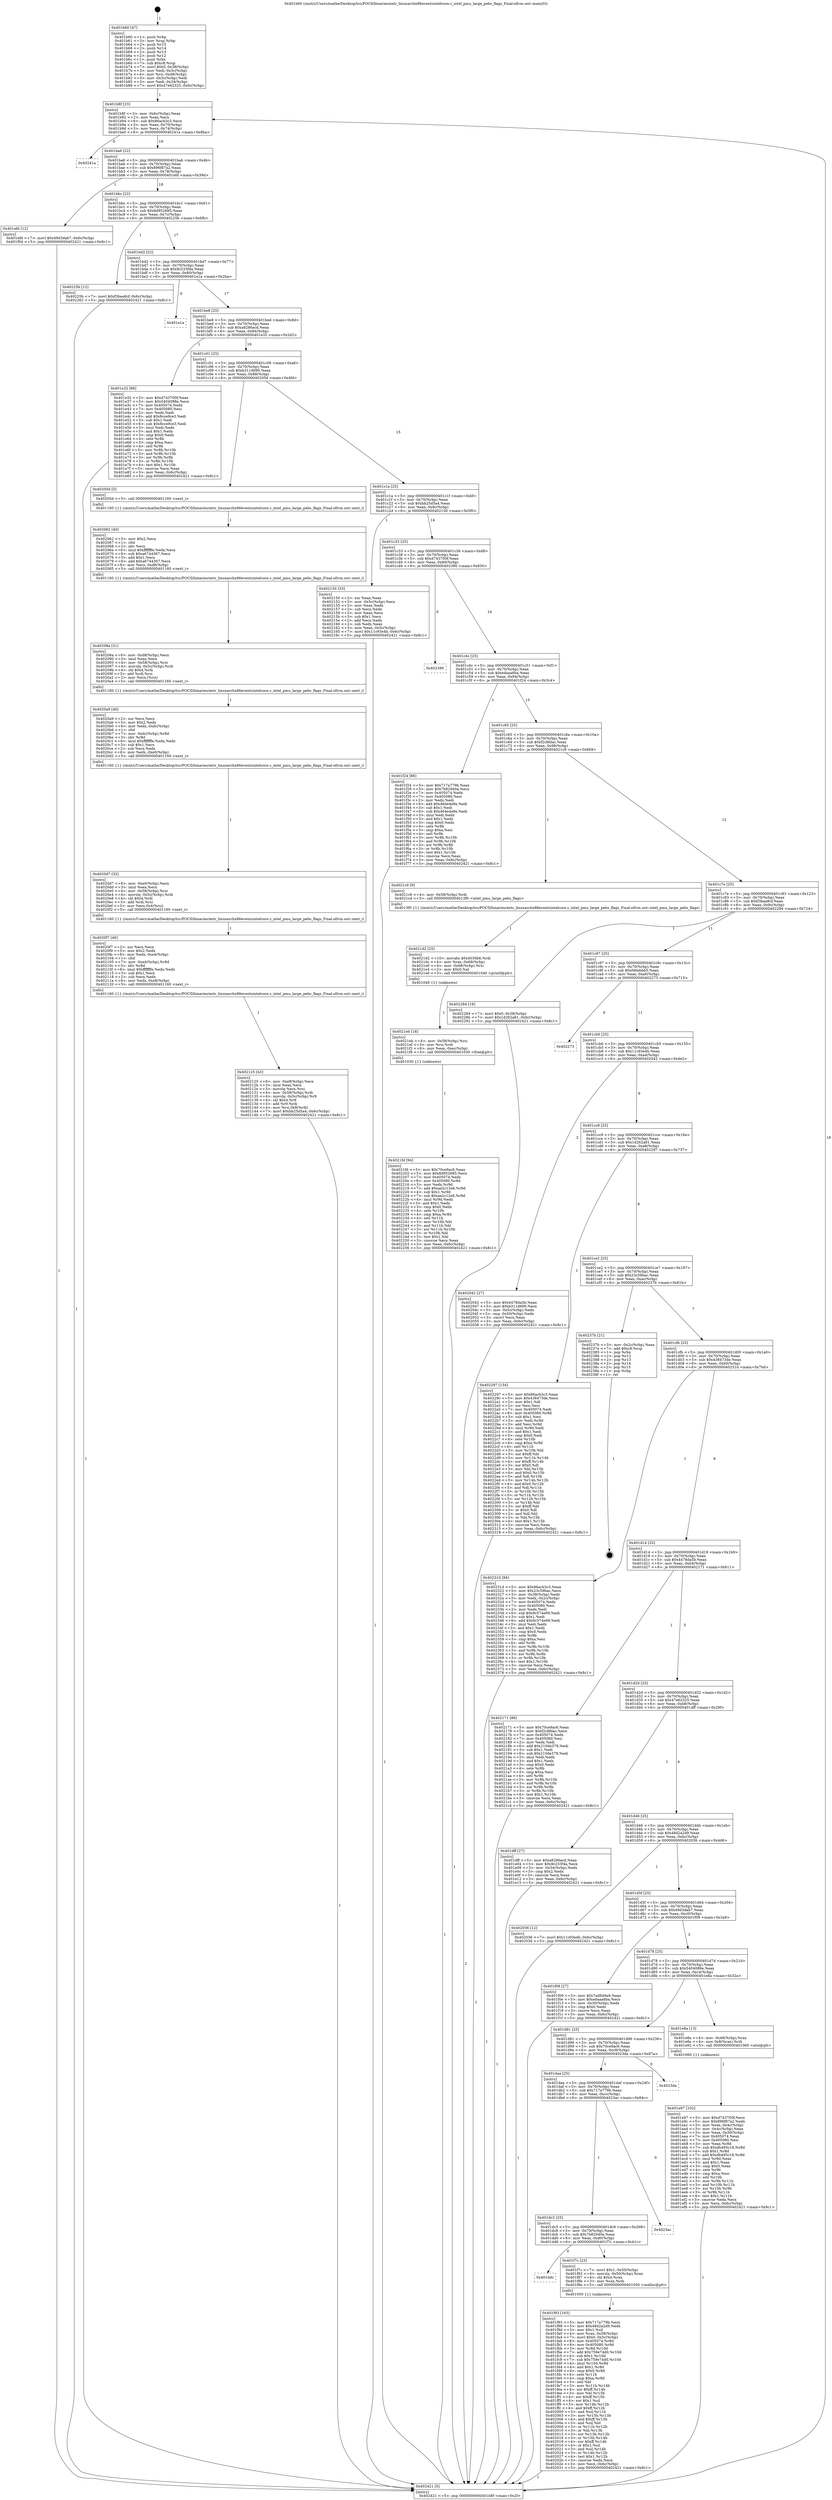 digraph "0x401b60" {
  label = "0x401b60 (/mnt/c/Users/mathe/Desktop/tcc/POCII/binaries/extr_linuxarchx86eventsintelcore.c_intel_pmu_large_pebs_flags_Final-ollvm.out::main(0))"
  labelloc = "t"
  node[shape=record]

  Entry [label="",width=0.3,height=0.3,shape=circle,fillcolor=black,style=filled]
  "0x401b8f" [label="{
     0x401b8f [23]\l
     | [instrs]\l
     &nbsp;&nbsp;0x401b8f \<+3\>: mov -0x6c(%rbp),%eax\l
     &nbsp;&nbsp;0x401b92 \<+2\>: mov %eax,%ecx\l
     &nbsp;&nbsp;0x401b94 \<+6\>: sub $0x86acb3c3,%ecx\l
     &nbsp;&nbsp;0x401b9a \<+3\>: mov %eax,-0x70(%rbp)\l
     &nbsp;&nbsp;0x401b9d \<+3\>: mov %ecx,-0x74(%rbp)\l
     &nbsp;&nbsp;0x401ba0 \<+6\>: je 000000000040241a \<main+0x8ba\>\l
  }"]
  "0x40241a" [label="{
     0x40241a\l
  }", style=dashed]
  "0x401ba6" [label="{
     0x401ba6 [22]\l
     | [instrs]\l
     &nbsp;&nbsp;0x401ba6 \<+5\>: jmp 0000000000401bab \<main+0x4b\>\l
     &nbsp;&nbsp;0x401bab \<+3\>: mov -0x70(%rbp),%eax\l
     &nbsp;&nbsp;0x401bae \<+5\>: sub $0x896f87a2,%eax\l
     &nbsp;&nbsp;0x401bb3 \<+3\>: mov %eax,-0x78(%rbp)\l
     &nbsp;&nbsp;0x401bb6 \<+6\>: je 0000000000401efd \<main+0x39d\>\l
  }"]
  Exit [label="",width=0.3,height=0.3,shape=circle,fillcolor=black,style=filled,peripheries=2]
  "0x401efd" [label="{
     0x401efd [12]\l
     | [instrs]\l
     &nbsp;&nbsp;0x401efd \<+7\>: movl $0x49d3dab7,-0x6c(%rbp)\l
     &nbsp;&nbsp;0x401f04 \<+5\>: jmp 0000000000402421 \<main+0x8c1\>\l
  }"]
  "0x401bbc" [label="{
     0x401bbc [22]\l
     | [instrs]\l
     &nbsp;&nbsp;0x401bbc \<+5\>: jmp 0000000000401bc1 \<main+0x61\>\l
     &nbsp;&nbsp;0x401bc1 \<+3\>: mov -0x70(%rbp),%eax\l
     &nbsp;&nbsp;0x401bc4 \<+5\>: sub $0x8d952685,%eax\l
     &nbsp;&nbsp;0x401bc9 \<+3\>: mov %eax,-0x7c(%rbp)\l
     &nbsp;&nbsp;0x401bcc \<+6\>: je 000000000040225b \<main+0x6fb\>\l
  }"]
  "0x4021fd" [label="{
     0x4021fd [94]\l
     | [instrs]\l
     &nbsp;&nbsp;0x4021fd \<+5\>: mov $0x70ce9ac6,%eax\l
     &nbsp;&nbsp;0x402202 \<+5\>: mov $0x8d952685,%ecx\l
     &nbsp;&nbsp;0x402207 \<+7\>: mov 0x405074,%edx\l
     &nbsp;&nbsp;0x40220e \<+8\>: mov 0x405080,%r8d\l
     &nbsp;&nbsp;0x402216 \<+3\>: mov %edx,%r9d\l
     &nbsp;&nbsp;0x402219 \<+7\>: add $0xae2c12e6,%r9d\l
     &nbsp;&nbsp;0x402220 \<+4\>: sub $0x1,%r9d\l
     &nbsp;&nbsp;0x402224 \<+7\>: sub $0xae2c12e6,%r9d\l
     &nbsp;&nbsp;0x40222b \<+4\>: imul %r9d,%edx\l
     &nbsp;&nbsp;0x40222f \<+3\>: and $0x1,%edx\l
     &nbsp;&nbsp;0x402232 \<+3\>: cmp $0x0,%edx\l
     &nbsp;&nbsp;0x402235 \<+4\>: sete %r10b\l
     &nbsp;&nbsp;0x402239 \<+4\>: cmp $0xa,%r8d\l
     &nbsp;&nbsp;0x40223d \<+4\>: setl %r11b\l
     &nbsp;&nbsp;0x402241 \<+3\>: mov %r10b,%bl\l
     &nbsp;&nbsp;0x402244 \<+3\>: and %r11b,%bl\l
     &nbsp;&nbsp;0x402247 \<+3\>: xor %r11b,%r10b\l
     &nbsp;&nbsp;0x40224a \<+3\>: or %r10b,%bl\l
     &nbsp;&nbsp;0x40224d \<+3\>: test $0x1,%bl\l
     &nbsp;&nbsp;0x402250 \<+3\>: cmovne %ecx,%eax\l
     &nbsp;&nbsp;0x402253 \<+3\>: mov %eax,-0x6c(%rbp)\l
     &nbsp;&nbsp;0x402256 \<+5\>: jmp 0000000000402421 \<main+0x8c1\>\l
  }"]
  "0x40225b" [label="{
     0x40225b [12]\l
     | [instrs]\l
     &nbsp;&nbsp;0x40225b \<+7\>: movl $0xf3bea8cf,-0x6c(%rbp)\l
     &nbsp;&nbsp;0x402262 \<+5\>: jmp 0000000000402421 \<main+0x8c1\>\l
  }"]
  "0x401bd2" [label="{
     0x401bd2 [22]\l
     | [instrs]\l
     &nbsp;&nbsp;0x401bd2 \<+5\>: jmp 0000000000401bd7 \<main+0x77\>\l
     &nbsp;&nbsp;0x401bd7 \<+3\>: mov -0x70(%rbp),%eax\l
     &nbsp;&nbsp;0x401bda \<+5\>: sub $0x9c233f4a,%eax\l
     &nbsp;&nbsp;0x401bdf \<+3\>: mov %eax,-0x80(%rbp)\l
     &nbsp;&nbsp;0x401be2 \<+6\>: je 0000000000401e1a \<main+0x2ba\>\l
  }"]
  "0x4021eb" [label="{
     0x4021eb [18]\l
     | [instrs]\l
     &nbsp;&nbsp;0x4021eb \<+4\>: mov -0x58(%rbp),%rsi\l
     &nbsp;&nbsp;0x4021ef \<+3\>: mov %rsi,%rdi\l
     &nbsp;&nbsp;0x4021f2 \<+6\>: mov %eax,-0xec(%rbp)\l
     &nbsp;&nbsp;0x4021f8 \<+5\>: call 0000000000401030 \<free@plt\>\l
     | [calls]\l
     &nbsp;&nbsp;0x401030 \{1\} (unknown)\l
  }"]
  "0x401e1a" [label="{
     0x401e1a\l
  }", style=dashed]
  "0x401be8" [label="{
     0x401be8 [25]\l
     | [instrs]\l
     &nbsp;&nbsp;0x401be8 \<+5\>: jmp 0000000000401bed \<main+0x8d\>\l
     &nbsp;&nbsp;0x401bed \<+3\>: mov -0x70(%rbp),%eax\l
     &nbsp;&nbsp;0x401bf0 \<+5\>: sub $0xa8286acd,%eax\l
     &nbsp;&nbsp;0x401bf5 \<+6\>: mov %eax,-0x84(%rbp)\l
     &nbsp;&nbsp;0x401bfb \<+6\>: je 0000000000401e32 \<main+0x2d2\>\l
  }"]
  "0x4021d2" [label="{
     0x4021d2 [25]\l
     | [instrs]\l
     &nbsp;&nbsp;0x4021d2 \<+10\>: movabs $0x4030b6,%rdi\l
     &nbsp;&nbsp;0x4021dc \<+4\>: mov %rax,-0x68(%rbp)\l
     &nbsp;&nbsp;0x4021e0 \<+4\>: mov -0x68(%rbp),%rsi\l
     &nbsp;&nbsp;0x4021e4 \<+2\>: mov $0x0,%al\l
     &nbsp;&nbsp;0x4021e6 \<+5\>: call 0000000000401040 \<printf@plt\>\l
     | [calls]\l
     &nbsp;&nbsp;0x401040 \{1\} (unknown)\l
  }"]
  "0x401e32" [label="{
     0x401e32 [88]\l
     | [instrs]\l
     &nbsp;&nbsp;0x401e32 \<+5\>: mov $0xd743700f,%eax\l
     &nbsp;&nbsp;0x401e37 \<+5\>: mov $0x5404088e,%ecx\l
     &nbsp;&nbsp;0x401e3c \<+7\>: mov 0x405074,%edx\l
     &nbsp;&nbsp;0x401e43 \<+7\>: mov 0x405080,%esi\l
     &nbsp;&nbsp;0x401e4a \<+2\>: mov %edx,%edi\l
     &nbsp;&nbsp;0x401e4c \<+6\>: add $0x8cce9ce3,%edi\l
     &nbsp;&nbsp;0x401e52 \<+3\>: sub $0x1,%edi\l
     &nbsp;&nbsp;0x401e55 \<+6\>: sub $0x8cce9ce3,%edi\l
     &nbsp;&nbsp;0x401e5b \<+3\>: imul %edi,%edx\l
     &nbsp;&nbsp;0x401e5e \<+3\>: and $0x1,%edx\l
     &nbsp;&nbsp;0x401e61 \<+3\>: cmp $0x0,%edx\l
     &nbsp;&nbsp;0x401e64 \<+4\>: sete %r8b\l
     &nbsp;&nbsp;0x401e68 \<+3\>: cmp $0xa,%esi\l
     &nbsp;&nbsp;0x401e6b \<+4\>: setl %r9b\l
     &nbsp;&nbsp;0x401e6f \<+3\>: mov %r8b,%r10b\l
     &nbsp;&nbsp;0x401e72 \<+3\>: and %r9b,%r10b\l
     &nbsp;&nbsp;0x401e75 \<+3\>: xor %r9b,%r8b\l
     &nbsp;&nbsp;0x401e78 \<+3\>: or %r8b,%r10b\l
     &nbsp;&nbsp;0x401e7b \<+4\>: test $0x1,%r10b\l
     &nbsp;&nbsp;0x401e7f \<+3\>: cmovne %ecx,%eax\l
     &nbsp;&nbsp;0x401e82 \<+3\>: mov %eax,-0x6c(%rbp)\l
     &nbsp;&nbsp;0x401e85 \<+5\>: jmp 0000000000402421 \<main+0x8c1\>\l
  }"]
  "0x401c01" [label="{
     0x401c01 [25]\l
     | [instrs]\l
     &nbsp;&nbsp;0x401c01 \<+5\>: jmp 0000000000401c06 \<main+0xa6\>\l
     &nbsp;&nbsp;0x401c06 \<+3\>: mov -0x70(%rbp),%eax\l
     &nbsp;&nbsp;0x401c09 \<+5\>: sub $0xb311d690,%eax\l
     &nbsp;&nbsp;0x401c0e \<+6\>: mov %eax,-0x88(%rbp)\l
     &nbsp;&nbsp;0x401c14 \<+6\>: je 000000000040205d \<main+0x4fd\>\l
  }"]
  "0x402125" [label="{
     0x402125 [43]\l
     | [instrs]\l
     &nbsp;&nbsp;0x402125 \<+6\>: mov -0xe8(%rbp),%ecx\l
     &nbsp;&nbsp;0x40212b \<+3\>: imul %eax,%ecx\l
     &nbsp;&nbsp;0x40212e \<+3\>: movslq %ecx,%rsi\l
     &nbsp;&nbsp;0x402131 \<+4\>: mov -0x58(%rbp),%rdi\l
     &nbsp;&nbsp;0x402135 \<+4\>: movslq -0x5c(%rbp),%r9\l
     &nbsp;&nbsp;0x402139 \<+4\>: shl $0x4,%r9\l
     &nbsp;&nbsp;0x40213d \<+3\>: add %r9,%rdi\l
     &nbsp;&nbsp;0x402140 \<+4\>: mov %rsi,0x8(%rdi)\l
     &nbsp;&nbsp;0x402144 \<+7\>: movl $0xbb25d5a4,-0x6c(%rbp)\l
     &nbsp;&nbsp;0x40214b \<+5\>: jmp 0000000000402421 \<main+0x8c1\>\l
  }"]
  "0x40205d" [label="{
     0x40205d [5]\l
     | [instrs]\l
     &nbsp;&nbsp;0x40205d \<+5\>: call 0000000000401160 \<next_i\>\l
     | [calls]\l
     &nbsp;&nbsp;0x401160 \{1\} (/mnt/c/Users/mathe/Desktop/tcc/POCII/binaries/extr_linuxarchx86eventsintelcore.c_intel_pmu_large_pebs_flags_Final-ollvm.out::next_i)\l
  }"]
  "0x401c1a" [label="{
     0x401c1a [25]\l
     | [instrs]\l
     &nbsp;&nbsp;0x401c1a \<+5\>: jmp 0000000000401c1f \<main+0xbf\>\l
     &nbsp;&nbsp;0x401c1f \<+3\>: mov -0x70(%rbp),%eax\l
     &nbsp;&nbsp;0x401c22 \<+5\>: sub $0xbb25d5a4,%eax\l
     &nbsp;&nbsp;0x401c27 \<+6\>: mov %eax,-0x8c(%rbp)\l
     &nbsp;&nbsp;0x401c2d \<+6\>: je 0000000000402150 \<main+0x5f0\>\l
  }"]
  "0x4020f7" [label="{
     0x4020f7 [46]\l
     | [instrs]\l
     &nbsp;&nbsp;0x4020f7 \<+2\>: xor %ecx,%ecx\l
     &nbsp;&nbsp;0x4020f9 \<+5\>: mov $0x2,%edx\l
     &nbsp;&nbsp;0x4020fe \<+6\>: mov %edx,-0xe4(%rbp)\l
     &nbsp;&nbsp;0x402104 \<+1\>: cltd\l
     &nbsp;&nbsp;0x402105 \<+7\>: mov -0xe4(%rbp),%r8d\l
     &nbsp;&nbsp;0x40210c \<+3\>: idiv %r8d\l
     &nbsp;&nbsp;0x40210f \<+6\>: imul $0xfffffffe,%edx,%edx\l
     &nbsp;&nbsp;0x402115 \<+3\>: sub $0x1,%ecx\l
     &nbsp;&nbsp;0x402118 \<+2\>: sub %ecx,%edx\l
     &nbsp;&nbsp;0x40211a \<+6\>: mov %edx,-0xe8(%rbp)\l
     &nbsp;&nbsp;0x402120 \<+5\>: call 0000000000401160 \<next_i\>\l
     | [calls]\l
     &nbsp;&nbsp;0x401160 \{1\} (/mnt/c/Users/mathe/Desktop/tcc/POCII/binaries/extr_linuxarchx86eventsintelcore.c_intel_pmu_large_pebs_flags_Final-ollvm.out::next_i)\l
  }"]
  "0x402150" [label="{
     0x402150 [33]\l
     | [instrs]\l
     &nbsp;&nbsp;0x402150 \<+2\>: xor %eax,%eax\l
     &nbsp;&nbsp;0x402152 \<+3\>: mov -0x5c(%rbp),%ecx\l
     &nbsp;&nbsp;0x402155 \<+2\>: mov %eax,%edx\l
     &nbsp;&nbsp;0x402157 \<+2\>: sub %ecx,%edx\l
     &nbsp;&nbsp;0x402159 \<+2\>: mov %eax,%ecx\l
     &nbsp;&nbsp;0x40215b \<+3\>: sub $0x1,%ecx\l
     &nbsp;&nbsp;0x40215e \<+2\>: add %ecx,%edx\l
     &nbsp;&nbsp;0x402160 \<+2\>: sub %edx,%eax\l
     &nbsp;&nbsp;0x402162 \<+3\>: mov %eax,-0x5c(%rbp)\l
     &nbsp;&nbsp;0x402165 \<+7\>: movl $0x11c93e4b,-0x6c(%rbp)\l
     &nbsp;&nbsp;0x40216c \<+5\>: jmp 0000000000402421 \<main+0x8c1\>\l
  }"]
  "0x401c33" [label="{
     0x401c33 [25]\l
     | [instrs]\l
     &nbsp;&nbsp;0x401c33 \<+5\>: jmp 0000000000401c38 \<main+0xd8\>\l
     &nbsp;&nbsp;0x401c38 \<+3\>: mov -0x70(%rbp),%eax\l
     &nbsp;&nbsp;0x401c3b \<+5\>: sub $0xd743700f,%eax\l
     &nbsp;&nbsp;0x401c40 \<+6\>: mov %eax,-0x90(%rbp)\l
     &nbsp;&nbsp;0x401c46 \<+6\>: je 0000000000402390 \<main+0x830\>\l
  }"]
  "0x4020d7" [label="{
     0x4020d7 [32]\l
     | [instrs]\l
     &nbsp;&nbsp;0x4020d7 \<+6\>: mov -0xe0(%rbp),%ecx\l
     &nbsp;&nbsp;0x4020dd \<+3\>: imul %eax,%ecx\l
     &nbsp;&nbsp;0x4020e0 \<+4\>: mov -0x58(%rbp),%rsi\l
     &nbsp;&nbsp;0x4020e4 \<+4\>: movslq -0x5c(%rbp),%rdi\l
     &nbsp;&nbsp;0x4020e8 \<+4\>: shl $0x4,%rdi\l
     &nbsp;&nbsp;0x4020ec \<+3\>: add %rdi,%rsi\l
     &nbsp;&nbsp;0x4020ef \<+3\>: mov %ecx,0x4(%rsi)\l
     &nbsp;&nbsp;0x4020f2 \<+5\>: call 0000000000401160 \<next_i\>\l
     | [calls]\l
     &nbsp;&nbsp;0x401160 \{1\} (/mnt/c/Users/mathe/Desktop/tcc/POCII/binaries/extr_linuxarchx86eventsintelcore.c_intel_pmu_large_pebs_flags_Final-ollvm.out::next_i)\l
  }"]
  "0x402390" [label="{
     0x402390\l
  }", style=dashed]
  "0x401c4c" [label="{
     0x401c4c [25]\l
     | [instrs]\l
     &nbsp;&nbsp;0x401c4c \<+5\>: jmp 0000000000401c51 \<main+0xf1\>\l
     &nbsp;&nbsp;0x401c51 \<+3\>: mov -0x70(%rbp),%eax\l
     &nbsp;&nbsp;0x401c54 \<+5\>: sub $0xedaaa6ba,%eax\l
     &nbsp;&nbsp;0x401c59 \<+6\>: mov %eax,-0x94(%rbp)\l
     &nbsp;&nbsp;0x401c5f \<+6\>: je 0000000000401f24 \<main+0x3c4\>\l
  }"]
  "0x4020a9" [label="{
     0x4020a9 [46]\l
     | [instrs]\l
     &nbsp;&nbsp;0x4020a9 \<+2\>: xor %ecx,%ecx\l
     &nbsp;&nbsp;0x4020ab \<+5\>: mov $0x2,%edx\l
     &nbsp;&nbsp;0x4020b0 \<+6\>: mov %edx,-0xdc(%rbp)\l
     &nbsp;&nbsp;0x4020b6 \<+1\>: cltd\l
     &nbsp;&nbsp;0x4020b7 \<+7\>: mov -0xdc(%rbp),%r8d\l
     &nbsp;&nbsp;0x4020be \<+3\>: idiv %r8d\l
     &nbsp;&nbsp;0x4020c1 \<+6\>: imul $0xfffffffe,%edx,%edx\l
     &nbsp;&nbsp;0x4020c7 \<+3\>: sub $0x1,%ecx\l
     &nbsp;&nbsp;0x4020ca \<+2\>: sub %ecx,%edx\l
     &nbsp;&nbsp;0x4020cc \<+6\>: mov %edx,-0xe0(%rbp)\l
     &nbsp;&nbsp;0x4020d2 \<+5\>: call 0000000000401160 \<next_i\>\l
     | [calls]\l
     &nbsp;&nbsp;0x401160 \{1\} (/mnt/c/Users/mathe/Desktop/tcc/POCII/binaries/extr_linuxarchx86eventsintelcore.c_intel_pmu_large_pebs_flags_Final-ollvm.out::next_i)\l
  }"]
  "0x401f24" [label="{
     0x401f24 [88]\l
     | [instrs]\l
     &nbsp;&nbsp;0x401f24 \<+5\>: mov $0x717a779b,%eax\l
     &nbsp;&nbsp;0x401f29 \<+5\>: mov $0x7b82940a,%ecx\l
     &nbsp;&nbsp;0x401f2e \<+7\>: mov 0x405074,%edx\l
     &nbsp;&nbsp;0x401f35 \<+7\>: mov 0x405080,%esi\l
     &nbsp;&nbsp;0x401f3c \<+2\>: mov %edx,%edi\l
     &nbsp;&nbsp;0x401f3e \<+6\>: add $0x464e4e9e,%edi\l
     &nbsp;&nbsp;0x401f44 \<+3\>: sub $0x1,%edi\l
     &nbsp;&nbsp;0x401f47 \<+6\>: sub $0x464e4e9e,%edi\l
     &nbsp;&nbsp;0x401f4d \<+3\>: imul %edi,%edx\l
     &nbsp;&nbsp;0x401f50 \<+3\>: and $0x1,%edx\l
     &nbsp;&nbsp;0x401f53 \<+3\>: cmp $0x0,%edx\l
     &nbsp;&nbsp;0x401f56 \<+4\>: sete %r8b\l
     &nbsp;&nbsp;0x401f5a \<+3\>: cmp $0xa,%esi\l
     &nbsp;&nbsp;0x401f5d \<+4\>: setl %r9b\l
     &nbsp;&nbsp;0x401f61 \<+3\>: mov %r8b,%r10b\l
     &nbsp;&nbsp;0x401f64 \<+3\>: and %r9b,%r10b\l
     &nbsp;&nbsp;0x401f67 \<+3\>: xor %r9b,%r8b\l
     &nbsp;&nbsp;0x401f6a \<+3\>: or %r8b,%r10b\l
     &nbsp;&nbsp;0x401f6d \<+4\>: test $0x1,%r10b\l
     &nbsp;&nbsp;0x401f71 \<+3\>: cmovne %ecx,%eax\l
     &nbsp;&nbsp;0x401f74 \<+3\>: mov %eax,-0x6c(%rbp)\l
     &nbsp;&nbsp;0x401f77 \<+5\>: jmp 0000000000402421 \<main+0x8c1\>\l
  }"]
  "0x401c65" [label="{
     0x401c65 [25]\l
     | [instrs]\l
     &nbsp;&nbsp;0x401c65 \<+5\>: jmp 0000000000401c6a \<main+0x10a\>\l
     &nbsp;&nbsp;0x401c6a \<+3\>: mov -0x70(%rbp),%eax\l
     &nbsp;&nbsp;0x401c6d \<+5\>: sub $0xf2c8fdac,%eax\l
     &nbsp;&nbsp;0x401c72 \<+6\>: mov %eax,-0x98(%rbp)\l
     &nbsp;&nbsp;0x401c78 \<+6\>: je 00000000004021c9 \<main+0x669\>\l
  }"]
  "0x40208a" [label="{
     0x40208a [31]\l
     | [instrs]\l
     &nbsp;&nbsp;0x40208a \<+6\>: mov -0xd8(%rbp),%ecx\l
     &nbsp;&nbsp;0x402090 \<+3\>: imul %eax,%ecx\l
     &nbsp;&nbsp;0x402093 \<+4\>: mov -0x58(%rbp),%rsi\l
     &nbsp;&nbsp;0x402097 \<+4\>: movslq -0x5c(%rbp),%rdi\l
     &nbsp;&nbsp;0x40209b \<+4\>: shl $0x4,%rdi\l
     &nbsp;&nbsp;0x40209f \<+3\>: add %rdi,%rsi\l
     &nbsp;&nbsp;0x4020a2 \<+2\>: mov %ecx,(%rsi)\l
     &nbsp;&nbsp;0x4020a4 \<+5\>: call 0000000000401160 \<next_i\>\l
     | [calls]\l
     &nbsp;&nbsp;0x401160 \{1\} (/mnt/c/Users/mathe/Desktop/tcc/POCII/binaries/extr_linuxarchx86eventsintelcore.c_intel_pmu_large_pebs_flags_Final-ollvm.out::next_i)\l
  }"]
  "0x4021c9" [label="{
     0x4021c9 [9]\l
     | [instrs]\l
     &nbsp;&nbsp;0x4021c9 \<+4\>: mov -0x58(%rbp),%rdi\l
     &nbsp;&nbsp;0x4021cd \<+5\>: call 00000000004013f0 \<intel_pmu_large_pebs_flags\>\l
     | [calls]\l
     &nbsp;&nbsp;0x4013f0 \{1\} (/mnt/c/Users/mathe/Desktop/tcc/POCII/binaries/extr_linuxarchx86eventsintelcore.c_intel_pmu_large_pebs_flags_Final-ollvm.out::intel_pmu_large_pebs_flags)\l
  }"]
  "0x401c7e" [label="{
     0x401c7e [25]\l
     | [instrs]\l
     &nbsp;&nbsp;0x401c7e \<+5\>: jmp 0000000000401c83 \<main+0x123\>\l
     &nbsp;&nbsp;0x401c83 \<+3\>: mov -0x70(%rbp),%eax\l
     &nbsp;&nbsp;0x401c86 \<+5\>: sub $0xf3bea8cf,%eax\l
     &nbsp;&nbsp;0x401c8b \<+6\>: mov %eax,-0x9c(%rbp)\l
     &nbsp;&nbsp;0x401c91 \<+6\>: je 0000000000402284 \<main+0x724\>\l
  }"]
  "0x402062" [label="{
     0x402062 [40]\l
     | [instrs]\l
     &nbsp;&nbsp;0x402062 \<+5\>: mov $0x2,%ecx\l
     &nbsp;&nbsp;0x402067 \<+1\>: cltd\l
     &nbsp;&nbsp;0x402068 \<+2\>: idiv %ecx\l
     &nbsp;&nbsp;0x40206a \<+6\>: imul $0xfffffffe,%edx,%ecx\l
     &nbsp;&nbsp;0x402070 \<+6\>: sub $0xa6744367,%ecx\l
     &nbsp;&nbsp;0x402076 \<+3\>: add $0x1,%ecx\l
     &nbsp;&nbsp;0x402079 \<+6\>: add $0xa6744367,%ecx\l
     &nbsp;&nbsp;0x40207f \<+6\>: mov %ecx,-0xd8(%rbp)\l
     &nbsp;&nbsp;0x402085 \<+5\>: call 0000000000401160 \<next_i\>\l
     | [calls]\l
     &nbsp;&nbsp;0x401160 \{1\} (/mnt/c/Users/mathe/Desktop/tcc/POCII/binaries/extr_linuxarchx86eventsintelcore.c_intel_pmu_large_pebs_flags_Final-ollvm.out::next_i)\l
  }"]
  "0x402284" [label="{
     0x402284 [19]\l
     | [instrs]\l
     &nbsp;&nbsp;0x402284 \<+7\>: movl $0x0,-0x38(%rbp)\l
     &nbsp;&nbsp;0x40228b \<+7\>: movl $0x1d262a81,-0x6c(%rbp)\l
     &nbsp;&nbsp;0x402292 \<+5\>: jmp 0000000000402421 \<main+0x8c1\>\l
  }"]
  "0x401c97" [label="{
     0x401c97 [25]\l
     | [instrs]\l
     &nbsp;&nbsp;0x401c97 \<+5\>: jmp 0000000000401c9c \<main+0x13c\>\l
     &nbsp;&nbsp;0x401c9c \<+3\>: mov -0x70(%rbp),%eax\l
     &nbsp;&nbsp;0x401c9f \<+5\>: sub $0xf46ebbb5,%eax\l
     &nbsp;&nbsp;0x401ca4 \<+6\>: mov %eax,-0xa0(%rbp)\l
     &nbsp;&nbsp;0x401caa \<+6\>: je 0000000000402273 \<main+0x713\>\l
  }"]
  "0x401f93" [label="{
     0x401f93 [163]\l
     | [instrs]\l
     &nbsp;&nbsp;0x401f93 \<+5\>: mov $0x717a779b,%ecx\l
     &nbsp;&nbsp;0x401f98 \<+5\>: mov $0x48d2a2d9,%edx\l
     &nbsp;&nbsp;0x401f9d \<+3\>: mov $0x1,%sil\l
     &nbsp;&nbsp;0x401fa0 \<+4\>: mov %rax,-0x58(%rbp)\l
     &nbsp;&nbsp;0x401fa4 \<+7\>: movl $0x0,-0x5c(%rbp)\l
     &nbsp;&nbsp;0x401fab \<+8\>: mov 0x405074,%r8d\l
     &nbsp;&nbsp;0x401fb3 \<+8\>: mov 0x405080,%r9d\l
     &nbsp;&nbsp;0x401fbb \<+3\>: mov %r8d,%r10d\l
     &nbsp;&nbsp;0x401fbe \<+7\>: add $0x759e74d0,%r10d\l
     &nbsp;&nbsp;0x401fc5 \<+4\>: sub $0x1,%r10d\l
     &nbsp;&nbsp;0x401fc9 \<+7\>: sub $0x759e74d0,%r10d\l
     &nbsp;&nbsp;0x401fd0 \<+4\>: imul %r10d,%r8d\l
     &nbsp;&nbsp;0x401fd4 \<+4\>: and $0x1,%r8d\l
     &nbsp;&nbsp;0x401fd8 \<+4\>: cmp $0x0,%r8d\l
     &nbsp;&nbsp;0x401fdc \<+4\>: sete %r11b\l
     &nbsp;&nbsp;0x401fe0 \<+4\>: cmp $0xa,%r9d\l
     &nbsp;&nbsp;0x401fe4 \<+3\>: setl %bl\l
     &nbsp;&nbsp;0x401fe7 \<+3\>: mov %r11b,%r14b\l
     &nbsp;&nbsp;0x401fea \<+4\>: xor $0xff,%r14b\l
     &nbsp;&nbsp;0x401fee \<+3\>: mov %bl,%r15b\l
     &nbsp;&nbsp;0x401ff1 \<+4\>: xor $0xff,%r15b\l
     &nbsp;&nbsp;0x401ff5 \<+4\>: xor $0x1,%sil\l
     &nbsp;&nbsp;0x401ff9 \<+3\>: mov %r14b,%r12b\l
     &nbsp;&nbsp;0x401ffc \<+4\>: and $0xff,%r12b\l
     &nbsp;&nbsp;0x402000 \<+3\>: and %sil,%r11b\l
     &nbsp;&nbsp;0x402003 \<+3\>: mov %r15b,%r13b\l
     &nbsp;&nbsp;0x402006 \<+4\>: and $0xff,%r13b\l
     &nbsp;&nbsp;0x40200a \<+3\>: and %sil,%bl\l
     &nbsp;&nbsp;0x40200d \<+3\>: or %r11b,%r12b\l
     &nbsp;&nbsp;0x402010 \<+3\>: or %bl,%r13b\l
     &nbsp;&nbsp;0x402013 \<+3\>: xor %r13b,%r12b\l
     &nbsp;&nbsp;0x402016 \<+3\>: or %r15b,%r14b\l
     &nbsp;&nbsp;0x402019 \<+4\>: xor $0xff,%r14b\l
     &nbsp;&nbsp;0x40201d \<+4\>: or $0x1,%sil\l
     &nbsp;&nbsp;0x402021 \<+3\>: and %sil,%r14b\l
     &nbsp;&nbsp;0x402024 \<+3\>: or %r14b,%r12b\l
     &nbsp;&nbsp;0x402027 \<+4\>: test $0x1,%r12b\l
     &nbsp;&nbsp;0x40202b \<+3\>: cmovne %edx,%ecx\l
     &nbsp;&nbsp;0x40202e \<+3\>: mov %ecx,-0x6c(%rbp)\l
     &nbsp;&nbsp;0x402031 \<+5\>: jmp 0000000000402421 \<main+0x8c1\>\l
  }"]
  "0x402273" [label="{
     0x402273\l
  }", style=dashed]
  "0x401cb0" [label="{
     0x401cb0 [25]\l
     | [instrs]\l
     &nbsp;&nbsp;0x401cb0 \<+5\>: jmp 0000000000401cb5 \<main+0x155\>\l
     &nbsp;&nbsp;0x401cb5 \<+3\>: mov -0x70(%rbp),%eax\l
     &nbsp;&nbsp;0x401cb8 \<+5\>: sub $0x11c93e4b,%eax\l
     &nbsp;&nbsp;0x401cbd \<+6\>: mov %eax,-0xa4(%rbp)\l
     &nbsp;&nbsp;0x401cc3 \<+6\>: je 0000000000402042 \<main+0x4e2\>\l
  }"]
  "0x401ddc" [label="{
     0x401ddc\l
  }", style=dashed]
  "0x402042" [label="{
     0x402042 [27]\l
     | [instrs]\l
     &nbsp;&nbsp;0x402042 \<+5\>: mov $0x4478da5b,%eax\l
     &nbsp;&nbsp;0x402047 \<+5\>: mov $0xb311d690,%ecx\l
     &nbsp;&nbsp;0x40204c \<+3\>: mov -0x5c(%rbp),%edx\l
     &nbsp;&nbsp;0x40204f \<+3\>: cmp -0x50(%rbp),%edx\l
     &nbsp;&nbsp;0x402052 \<+3\>: cmovl %ecx,%eax\l
     &nbsp;&nbsp;0x402055 \<+3\>: mov %eax,-0x6c(%rbp)\l
     &nbsp;&nbsp;0x402058 \<+5\>: jmp 0000000000402421 \<main+0x8c1\>\l
  }"]
  "0x401cc9" [label="{
     0x401cc9 [25]\l
     | [instrs]\l
     &nbsp;&nbsp;0x401cc9 \<+5\>: jmp 0000000000401cce \<main+0x16e\>\l
     &nbsp;&nbsp;0x401cce \<+3\>: mov -0x70(%rbp),%eax\l
     &nbsp;&nbsp;0x401cd1 \<+5\>: sub $0x1d262a81,%eax\l
     &nbsp;&nbsp;0x401cd6 \<+6\>: mov %eax,-0xa8(%rbp)\l
     &nbsp;&nbsp;0x401cdc \<+6\>: je 0000000000402297 \<main+0x737\>\l
  }"]
  "0x401f7c" [label="{
     0x401f7c [23]\l
     | [instrs]\l
     &nbsp;&nbsp;0x401f7c \<+7\>: movl $0x1,-0x50(%rbp)\l
     &nbsp;&nbsp;0x401f83 \<+4\>: movslq -0x50(%rbp),%rax\l
     &nbsp;&nbsp;0x401f87 \<+4\>: shl $0x4,%rax\l
     &nbsp;&nbsp;0x401f8b \<+3\>: mov %rax,%rdi\l
     &nbsp;&nbsp;0x401f8e \<+5\>: call 0000000000401050 \<malloc@plt\>\l
     | [calls]\l
     &nbsp;&nbsp;0x401050 \{1\} (unknown)\l
  }"]
  "0x402297" [label="{
     0x402297 [134]\l
     | [instrs]\l
     &nbsp;&nbsp;0x402297 \<+5\>: mov $0x86acb3c3,%eax\l
     &nbsp;&nbsp;0x40229c \<+5\>: mov $0x438473de,%ecx\l
     &nbsp;&nbsp;0x4022a1 \<+2\>: mov $0x1,%dl\l
     &nbsp;&nbsp;0x4022a3 \<+2\>: xor %esi,%esi\l
     &nbsp;&nbsp;0x4022a5 \<+7\>: mov 0x405074,%edi\l
     &nbsp;&nbsp;0x4022ac \<+8\>: mov 0x405080,%r8d\l
     &nbsp;&nbsp;0x4022b4 \<+3\>: sub $0x1,%esi\l
     &nbsp;&nbsp;0x4022b7 \<+3\>: mov %edi,%r9d\l
     &nbsp;&nbsp;0x4022ba \<+3\>: add %esi,%r9d\l
     &nbsp;&nbsp;0x4022bd \<+4\>: imul %r9d,%edi\l
     &nbsp;&nbsp;0x4022c1 \<+3\>: and $0x1,%edi\l
     &nbsp;&nbsp;0x4022c4 \<+3\>: cmp $0x0,%edi\l
     &nbsp;&nbsp;0x4022c7 \<+4\>: sete %r10b\l
     &nbsp;&nbsp;0x4022cb \<+4\>: cmp $0xa,%r8d\l
     &nbsp;&nbsp;0x4022cf \<+4\>: setl %r11b\l
     &nbsp;&nbsp;0x4022d3 \<+3\>: mov %r10b,%bl\l
     &nbsp;&nbsp;0x4022d6 \<+3\>: xor $0xff,%bl\l
     &nbsp;&nbsp;0x4022d9 \<+3\>: mov %r11b,%r14b\l
     &nbsp;&nbsp;0x4022dc \<+4\>: xor $0xff,%r14b\l
     &nbsp;&nbsp;0x4022e0 \<+3\>: xor $0x0,%dl\l
     &nbsp;&nbsp;0x4022e3 \<+3\>: mov %bl,%r15b\l
     &nbsp;&nbsp;0x4022e6 \<+4\>: and $0x0,%r15b\l
     &nbsp;&nbsp;0x4022ea \<+3\>: and %dl,%r10b\l
     &nbsp;&nbsp;0x4022ed \<+3\>: mov %r14b,%r12b\l
     &nbsp;&nbsp;0x4022f0 \<+4\>: and $0x0,%r12b\l
     &nbsp;&nbsp;0x4022f4 \<+3\>: and %dl,%r11b\l
     &nbsp;&nbsp;0x4022f7 \<+3\>: or %r10b,%r15b\l
     &nbsp;&nbsp;0x4022fa \<+3\>: or %r11b,%r12b\l
     &nbsp;&nbsp;0x4022fd \<+3\>: xor %r12b,%r15b\l
     &nbsp;&nbsp;0x402300 \<+3\>: or %r14b,%bl\l
     &nbsp;&nbsp;0x402303 \<+3\>: xor $0xff,%bl\l
     &nbsp;&nbsp;0x402306 \<+3\>: or $0x0,%dl\l
     &nbsp;&nbsp;0x402309 \<+2\>: and %dl,%bl\l
     &nbsp;&nbsp;0x40230b \<+3\>: or %bl,%r15b\l
     &nbsp;&nbsp;0x40230e \<+4\>: test $0x1,%r15b\l
     &nbsp;&nbsp;0x402312 \<+3\>: cmovne %ecx,%eax\l
     &nbsp;&nbsp;0x402315 \<+3\>: mov %eax,-0x6c(%rbp)\l
     &nbsp;&nbsp;0x402318 \<+5\>: jmp 0000000000402421 \<main+0x8c1\>\l
  }"]
  "0x401ce2" [label="{
     0x401ce2 [25]\l
     | [instrs]\l
     &nbsp;&nbsp;0x401ce2 \<+5\>: jmp 0000000000401ce7 \<main+0x187\>\l
     &nbsp;&nbsp;0x401ce7 \<+3\>: mov -0x70(%rbp),%eax\l
     &nbsp;&nbsp;0x401cea \<+5\>: sub $0x23c59bac,%eax\l
     &nbsp;&nbsp;0x401cef \<+6\>: mov %eax,-0xac(%rbp)\l
     &nbsp;&nbsp;0x401cf5 \<+6\>: je 000000000040237b \<main+0x81b\>\l
  }"]
  "0x401dc3" [label="{
     0x401dc3 [25]\l
     | [instrs]\l
     &nbsp;&nbsp;0x401dc3 \<+5\>: jmp 0000000000401dc8 \<main+0x268\>\l
     &nbsp;&nbsp;0x401dc8 \<+3\>: mov -0x70(%rbp),%eax\l
     &nbsp;&nbsp;0x401dcb \<+5\>: sub $0x7b82940a,%eax\l
     &nbsp;&nbsp;0x401dd0 \<+6\>: mov %eax,-0xd0(%rbp)\l
     &nbsp;&nbsp;0x401dd6 \<+6\>: je 0000000000401f7c \<main+0x41c\>\l
  }"]
  "0x40237b" [label="{
     0x40237b [21]\l
     | [instrs]\l
     &nbsp;&nbsp;0x40237b \<+3\>: mov -0x2c(%rbp),%eax\l
     &nbsp;&nbsp;0x40237e \<+7\>: add $0xc8,%rsp\l
     &nbsp;&nbsp;0x402385 \<+1\>: pop %rbx\l
     &nbsp;&nbsp;0x402386 \<+2\>: pop %r12\l
     &nbsp;&nbsp;0x402388 \<+2\>: pop %r13\l
     &nbsp;&nbsp;0x40238a \<+2\>: pop %r14\l
     &nbsp;&nbsp;0x40238c \<+2\>: pop %r15\l
     &nbsp;&nbsp;0x40238e \<+1\>: pop %rbp\l
     &nbsp;&nbsp;0x40238f \<+1\>: ret\l
  }"]
  "0x401cfb" [label="{
     0x401cfb [25]\l
     | [instrs]\l
     &nbsp;&nbsp;0x401cfb \<+5\>: jmp 0000000000401d00 \<main+0x1a0\>\l
     &nbsp;&nbsp;0x401d00 \<+3\>: mov -0x70(%rbp),%eax\l
     &nbsp;&nbsp;0x401d03 \<+5\>: sub $0x438473de,%eax\l
     &nbsp;&nbsp;0x401d08 \<+6\>: mov %eax,-0xb0(%rbp)\l
     &nbsp;&nbsp;0x401d0e \<+6\>: je 000000000040231d \<main+0x7bd\>\l
  }"]
  "0x4023ac" [label="{
     0x4023ac\l
  }", style=dashed]
  "0x40231d" [label="{
     0x40231d [94]\l
     | [instrs]\l
     &nbsp;&nbsp;0x40231d \<+5\>: mov $0x86acb3c3,%eax\l
     &nbsp;&nbsp;0x402322 \<+5\>: mov $0x23c59bac,%ecx\l
     &nbsp;&nbsp;0x402327 \<+3\>: mov -0x38(%rbp),%edx\l
     &nbsp;&nbsp;0x40232a \<+3\>: mov %edx,-0x2c(%rbp)\l
     &nbsp;&nbsp;0x40232d \<+7\>: mov 0x405074,%edx\l
     &nbsp;&nbsp;0x402334 \<+7\>: mov 0x405080,%esi\l
     &nbsp;&nbsp;0x40233b \<+2\>: mov %edx,%edi\l
     &nbsp;&nbsp;0x40233d \<+6\>: sub $0x9c574e99,%edi\l
     &nbsp;&nbsp;0x402343 \<+3\>: sub $0x1,%edi\l
     &nbsp;&nbsp;0x402346 \<+6\>: add $0x9c574e99,%edi\l
     &nbsp;&nbsp;0x40234c \<+3\>: imul %edi,%edx\l
     &nbsp;&nbsp;0x40234f \<+3\>: and $0x1,%edx\l
     &nbsp;&nbsp;0x402352 \<+3\>: cmp $0x0,%edx\l
     &nbsp;&nbsp;0x402355 \<+4\>: sete %r8b\l
     &nbsp;&nbsp;0x402359 \<+3\>: cmp $0xa,%esi\l
     &nbsp;&nbsp;0x40235c \<+4\>: setl %r9b\l
     &nbsp;&nbsp;0x402360 \<+3\>: mov %r8b,%r10b\l
     &nbsp;&nbsp;0x402363 \<+3\>: and %r9b,%r10b\l
     &nbsp;&nbsp;0x402366 \<+3\>: xor %r9b,%r8b\l
     &nbsp;&nbsp;0x402369 \<+3\>: or %r8b,%r10b\l
     &nbsp;&nbsp;0x40236c \<+4\>: test $0x1,%r10b\l
     &nbsp;&nbsp;0x402370 \<+3\>: cmovne %ecx,%eax\l
     &nbsp;&nbsp;0x402373 \<+3\>: mov %eax,-0x6c(%rbp)\l
     &nbsp;&nbsp;0x402376 \<+5\>: jmp 0000000000402421 \<main+0x8c1\>\l
  }"]
  "0x401d14" [label="{
     0x401d14 [25]\l
     | [instrs]\l
     &nbsp;&nbsp;0x401d14 \<+5\>: jmp 0000000000401d19 \<main+0x1b9\>\l
     &nbsp;&nbsp;0x401d19 \<+3\>: mov -0x70(%rbp),%eax\l
     &nbsp;&nbsp;0x401d1c \<+5\>: sub $0x4478da5b,%eax\l
     &nbsp;&nbsp;0x401d21 \<+6\>: mov %eax,-0xb4(%rbp)\l
     &nbsp;&nbsp;0x401d27 \<+6\>: je 0000000000402171 \<main+0x611\>\l
  }"]
  "0x401daa" [label="{
     0x401daa [25]\l
     | [instrs]\l
     &nbsp;&nbsp;0x401daa \<+5\>: jmp 0000000000401daf \<main+0x24f\>\l
     &nbsp;&nbsp;0x401daf \<+3\>: mov -0x70(%rbp),%eax\l
     &nbsp;&nbsp;0x401db2 \<+5\>: sub $0x717a779b,%eax\l
     &nbsp;&nbsp;0x401db7 \<+6\>: mov %eax,-0xcc(%rbp)\l
     &nbsp;&nbsp;0x401dbd \<+6\>: je 00000000004023ac \<main+0x84c\>\l
  }"]
  "0x402171" [label="{
     0x402171 [88]\l
     | [instrs]\l
     &nbsp;&nbsp;0x402171 \<+5\>: mov $0x70ce9ac6,%eax\l
     &nbsp;&nbsp;0x402176 \<+5\>: mov $0xf2c8fdac,%ecx\l
     &nbsp;&nbsp;0x40217b \<+7\>: mov 0x405074,%edx\l
     &nbsp;&nbsp;0x402182 \<+7\>: mov 0x405080,%esi\l
     &nbsp;&nbsp;0x402189 \<+2\>: mov %edx,%edi\l
     &nbsp;&nbsp;0x40218b \<+6\>: add $0x210de378,%edi\l
     &nbsp;&nbsp;0x402191 \<+3\>: sub $0x1,%edi\l
     &nbsp;&nbsp;0x402194 \<+6\>: sub $0x210de378,%edi\l
     &nbsp;&nbsp;0x40219a \<+3\>: imul %edi,%edx\l
     &nbsp;&nbsp;0x40219d \<+3\>: and $0x1,%edx\l
     &nbsp;&nbsp;0x4021a0 \<+3\>: cmp $0x0,%edx\l
     &nbsp;&nbsp;0x4021a3 \<+4\>: sete %r8b\l
     &nbsp;&nbsp;0x4021a7 \<+3\>: cmp $0xa,%esi\l
     &nbsp;&nbsp;0x4021aa \<+4\>: setl %r9b\l
     &nbsp;&nbsp;0x4021ae \<+3\>: mov %r8b,%r10b\l
     &nbsp;&nbsp;0x4021b1 \<+3\>: and %r9b,%r10b\l
     &nbsp;&nbsp;0x4021b4 \<+3\>: xor %r9b,%r8b\l
     &nbsp;&nbsp;0x4021b7 \<+3\>: or %r8b,%r10b\l
     &nbsp;&nbsp;0x4021ba \<+4\>: test $0x1,%r10b\l
     &nbsp;&nbsp;0x4021be \<+3\>: cmovne %ecx,%eax\l
     &nbsp;&nbsp;0x4021c1 \<+3\>: mov %eax,-0x6c(%rbp)\l
     &nbsp;&nbsp;0x4021c4 \<+5\>: jmp 0000000000402421 \<main+0x8c1\>\l
  }"]
  "0x401d2d" [label="{
     0x401d2d [25]\l
     | [instrs]\l
     &nbsp;&nbsp;0x401d2d \<+5\>: jmp 0000000000401d32 \<main+0x1d2\>\l
     &nbsp;&nbsp;0x401d32 \<+3\>: mov -0x70(%rbp),%eax\l
     &nbsp;&nbsp;0x401d35 \<+5\>: sub $0x47e62325,%eax\l
     &nbsp;&nbsp;0x401d3a \<+6\>: mov %eax,-0xb8(%rbp)\l
     &nbsp;&nbsp;0x401d40 \<+6\>: je 0000000000401dff \<main+0x29f\>\l
  }"]
  "0x4023da" [label="{
     0x4023da\l
  }", style=dashed]
  "0x401dff" [label="{
     0x401dff [27]\l
     | [instrs]\l
     &nbsp;&nbsp;0x401dff \<+5\>: mov $0xa8286acd,%eax\l
     &nbsp;&nbsp;0x401e04 \<+5\>: mov $0x9c233f4a,%ecx\l
     &nbsp;&nbsp;0x401e09 \<+3\>: mov -0x34(%rbp),%edx\l
     &nbsp;&nbsp;0x401e0c \<+3\>: cmp $0x2,%edx\l
     &nbsp;&nbsp;0x401e0f \<+3\>: cmovne %ecx,%eax\l
     &nbsp;&nbsp;0x401e12 \<+3\>: mov %eax,-0x6c(%rbp)\l
     &nbsp;&nbsp;0x401e15 \<+5\>: jmp 0000000000402421 \<main+0x8c1\>\l
  }"]
  "0x401d46" [label="{
     0x401d46 [25]\l
     | [instrs]\l
     &nbsp;&nbsp;0x401d46 \<+5\>: jmp 0000000000401d4b \<main+0x1eb\>\l
     &nbsp;&nbsp;0x401d4b \<+3\>: mov -0x70(%rbp),%eax\l
     &nbsp;&nbsp;0x401d4e \<+5\>: sub $0x48d2a2d9,%eax\l
     &nbsp;&nbsp;0x401d53 \<+6\>: mov %eax,-0xbc(%rbp)\l
     &nbsp;&nbsp;0x401d59 \<+6\>: je 0000000000402036 \<main+0x4d6\>\l
  }"]
  "0x402421" [label="{
     0x402421 [5]\l
     | [instrs]\l
     &nbsp;&nbsp;0x402421 \<+5\>: jmp 0000000000401b8f \<main+0x2f\>\l
  }"]
  "0x401b60" [label="{
     0x401b60 [47]\l
     | [instrs]\l
     &nbsp;&nbsp;0x401b60 \<+1\>: push %rbp\l
     &nbsp;&nbsp;0x401b61 \<+3\>: mov %rsp,%rbp\l
     &nbsp;&nbsp;0x401b64 \<+2\>: push %r15\l
     &nbsp;&nbsp;0x401b66 \<+2\>: push %r14\l
     &nbsp;&nbsp;0x401b68 \<+2\>: push %r13\l
     &nbsp;&nbsp;0x401b6a \<+2\>: push %r12\l
     &nbsp;&nbsp;0x401b6c \<+1\>: push %rbx\l
     &nbsp;&nbsp;0x401b6d \<+7\>: sub $0xc8,%rsp\l
     &nbsp;&nbsp;0x401b74 \<+7\>: movl $0x0,-0x38(%rbp)\l
     &nbsp;&nbsp;0x401b7b \<+3\>: mov %edi,-0x3c(%rbp)\l
     &nbsp;&nbsp;0x401b7e \<+4\>: mov %rsi,-0x48(%rbp)\l
     &nbsp;&nbsp;0x401b82 \<+3\>: mov -0x3c(%rbp),%edi\l
     &nbsp;&nbsp;0x401b85 \<+3\>: mov %edi,-0x34(%rbp)\l
     &nbsp;&nbsp;0x401b88 \<+7\>: movl $0x47e62325,-0x6c(%rbp)\l
  }"]
  "0x401e97" [label="{
     0x401e97 [102]\l
     | [instrs]\l
     &nbsp;&nbsp;0x401e97 \<+5\>: mov $0xd743700f,%ecx\l
     &nbsp;&nbsp;0x401e9c \<+5\>: mov $0x896f87a2,%edx\l
     &nbsp;&nbsp;0x401ea1 \<+3\>: mov %eax,-0x4c(%rbp)\l
     &nbsp;&nbsp;0x401ea4 \<+3\>: mov -0x4c(%rbp),%eax\l
     &nbsp;&nbsp;0x401ea7 \<+3\>: mov %eax,-0x30(%rbp)\l
     &nbsp;&nbsp;0x401eaa \<+7\>: mov 0x405074,%eax\l
     &nbsp;&nbsp;0x401eb1 \<+7\>: mov 0x405080,%esi\l
     &nbsp;&nbsp;0x401eb8 \<+3\>: mov %eax,%r8d\l
     &nbsp;&nbsp;0x401ebb \<+7\>: sub $0xdb495c18,%r8d\l
     &nbsp;&nbsp;0x401ec2 \<+4\>: sub $0x1,%r8d\l
     &nbsp;&nbsp;0x401ec6 \<+7\>: add $0xdb495c18,%r8d\l
     &nbsp;&nbsp;0x401ecd \<+4\>: imul %r8d,%eax\l
     &nbsp;&nbsp;0x401ed1 \<+3\>: and $0x1,%eax\l
     &nbsp;&nbsp;0x401ed4 \<+3\>: cmp $0x0,%eax\l
     &nbsp;&nbsp;0x401ed7 \<+4\>: sete %r9b\l
     &nbsp;&nbsp;0x401edb \<+3\>: cmp $0xa,%esi\l
     &nbsp;&nbsp;0x401ede \<+4\>: setl %r10b\l
     &nbsp;&nbsp;0x401ee2 \<+3\>: mov %r9b,%r11b\l
     &nbsp;&nbsp;0x401ee5 \<+3\>: and %r10b,%r11b\l
     &nbsp;&nbsp;0x401ee8 \<+3\>: xor %r10b,%r9b\l
     &nbsp;&nbsp;0x401eeb \<+3\>: or %r9b,%r11b\l
     &nbsp;&nbsp;0x401eee \<+4\>: test $0x1,%r11b\l
     &nbsp;&nbsp;0x401ef2 \<+3\>: cmovne %edx,%ecx\l
     &nbsp;&nbsp;0x401ef5 \<+3\>: mov %ecx,-0x6c(%rbp)\l
     &nbsp;&nbsp;0x401ef8 \<+5\>: jmp 0000000000402421 \<main+0x8c1\>\l
  }"]
  "0x402036" [label="{
     0x402036 [12]\l
     | [instrs]\l
     &nbsp;&nbsp;0x402036 \<+7\>: movl $0x11c93e4b,-0x6c(%rbp)\l
     &nbsp;&nbsp;0x40203d \<+5\>: jmp 0000000000402421 \<main+0x8c1\>\l
  }"]
  "0x401d5f" [label="{
     0x401d5f [25]\l
     | [instrs]\l
     &nbsp;&nbsp;0x401d5f \<+5\>: jmp 0000000000401d64 \<main+0x204\>\l
     &nbsp;&nbsp;0x401d64 \<+3\>: mov -0x70(%rbp),%eax\l
     &nbsp;&nbsp;0x401d67 \<+5\>: sub $0x49d3dab7,%eax\l
     &nbsp;&nbsp;0x401d6c \<+6\>: mov %eax,-0xc0(%rbp)\l
     &nbsp;&nbsp;0x401d72 \<+6\>: je 0000000000401f09 \<main+0x3a9\>\l
  }"]
  "0x401d91" [label="{
     0x401d91 [25]\l
     | [instrs]\l
     &nbsp;&nbsp;0x401d91 \<+5\>: jmp 0000000000401d96 \<main+0x236\>\l
     &nbsp;&nbsp;0x401d96 \<+3\>: mov -0x70(%rbp),%eax\l
     &nbsp;&nbsp;0x401d99 \<+5\>: sub $0x70ce9ac6,%eax\l
     &nbsp;&nbsp;0x401d9e \<+6\>: mov %eax,-0xc8(%rbp)\l
     &nbsp;&nbsp;0x401da4 \<+6\>: je 00000000004023da \<main+0x87a\>\l
  }"]
  "0x401f09" [label="{
     0x401f09 [27]\l
     | [instrs]\l
     &nbsp;&nbsp;0x401f09 \<+5\>: mov $0x7ed849a9,%eax\l
     &nbsp;&nbsp;0x401f0e \<+5\>: mov $0xedaaa6ba,%ecx\l
     &nbsp;&nbsp;0x401f13 \<+3\>: mov -0x30(%rbp),%edx\l
     &nbsp;&nbsp;0x401f16 \<+3\>: cmp $0x0,%edx\l
     &nbsp;&nbsp;0x401f19 \<+3\>: cmove %ecx,%eax\l
     &nbsp;&nbsp;0x401f1c \<+3\>: mov %eax,-0x6c(%rbp)\l
     &nbsp;&nbsp;0x401f1f \<+5\>: jmp 0000000000402421 \<main+0x8c1\>\l
  }"]
  "0x401d78" [label="{
     0x401d78 [25]\l
     | [instrs]\l
     &nbsp;&nbsp;0x401d78 \<+5\>: jmp 0000000000401d7d \<main+0x21d\>\l
     &nbsp;&nbsp;0x401d7d \<+3\>: mov -0x70(%rbp),%eax\l
     &nbsp;&nbsp;0x401d80 \<+5\>: sub $0x5404088e,%eax\l
     &nbsp;&nbsp;0x401d85 \<+6\>: mov %eax,-0xc4(%rbp)\l
     &nbsp;&nbsp;0x401d8b \<+6\>: je 0000000000401e8a \<main+0x32a\>\l
  }"]
  "0x401e8a" [label="{
     0x401e8a [13]\l
     | [instrs]\l
     &nbsp;&nbsp;0x401e8a \<+4\>: mov -0x48(%rbp),%rax\l
     &nbsp;&nbsp;0x401e8e \<+4\>: mov 0x8(%rax),%rdi\l
     &nbsp;&nbsp;0x401e92 \<+5\>: call 0000000000401060 \<atoi@plt\>\l
     | [calls]\l
     &nbsp;&nbsp;0x401060 \{1\} (unknown)\l
  }"]
  Entry -> "0x401b60" [label=" 1"]
  "0x401b8f" -> "0x40241a" [label=" 0"]
  "0x401b8f" -> "0x401ba6" [label=" 19"]
  "0x40237b" -> Exit [label=" 1"]
  "0x401ba6" -> "0x401efd" [label=" 1"]
  "0x401ba6" -> "0x401bbc" [label=" 18"]
  "0x40231d" -> "0x402421" [label=" 1"]
  "0x401bbc" -> "0x40225b" [label=" 1"]
  "0x401bbc" -> "0x401bd2" [label=" 17"]
  "0x402297" -> "0x402421" [label=" 1"]
  "0x401bd2" -> "0x401e1a" [label=" 0"]
  "0x401bd2" -> "0x401be8" [label=" 17"]
  "0x402284" -> "0x402421" [label=" 1"]
  "0x401be8" -> "0x401e32" [label=" 1"]
  "0x401be8" -> "0x401c01" [label=" 16"]
  "0x40225b" -> "0x402421" [label=" 1"]
  "0x401c01" -> "0x40205d" [label=" 1"]
  "0x401c01" -> "0x401c1a" [label=" 15"]
  "0x4021fd" -> "0x402421" [label=" 1"]
  "0x401c1a" -> "0x402150" [label=" 1"]
  "0x401c1a" -> "0x401c33" [label=" 14"]
  "0x4021eb" -> "0x4021fd" [label=" 1"]
  "0x401c33" -> "0x402390" [label=" 0"]
  "0x401c33" -> "0x401c4c" [label=" 14"]
  "0x4021d2" -> "0x4021eb" [label=" 1"]
  "0x401c4c" -> "0x401f24" [label=" 1"]
  "0x401c4c" -> "0x401c65" [label=" 13"]
  "0x4021c9" -> "0x4021d2" [label=" 1"]
  "0x401c65" -> "0x4021c9" [label=" 1"]
  "0x401c65" -> "0x401c7e" [label=" 12"]
  "0x402171" -> "0x402421" [label=" 1"]
  "0x401c7e" -> "0x402284" [label=" 1"]
  "0x401c7e" -> "0x401c97" [label=" 11"]
  "0x402150" -> "0x402421" [label=" 1"]
  "0x401c97" -> "0x402273" [label=" 0"]
  "0x401c97" -> "0x401cb0" [label=" 11"]
  "0x402125" -> "0x402421" [label=" 1"]
  "0x401cb0" -> "0x402042" [label=" 2"]
  "0x401cb0" -> "0x401cc9" [label=" 9"]
  "0x4020f7" -> "0x402125" [label=" 1"]
  "0x401cc9" -> "0x402297" [label=" 1"]
  "0x401cc9" -> "0x401ce2" [label=" 8"]
  "0x4020d7" -> "0x4020f7" [label=" 1"]
  "0x401ce2" -> "0x40237b" [label=" 1"]
  "0x401ce2" -> "0x401cfb" [label=" 7"]
  "0x40208a" -> "0x4020a9" [label=" 1"]
  "0x401cfb" -> "0x40231d" [label=" 1"]
  "0x401cfb" -> "0x401d14" [label=" 6"]
  "0x402062" -> "0x40208a" [label=" 1"]
  "0x401d14" -> "0x402171" [label=" 1"]
  "0x401d14" -> "0x401d2d" [label=" 5"]
  "0x402042" -> "0x402421" [label=" 2"]
  "0x401d2d" -> "0x401dff" [label=" 1"]
  "0x401d2d" -> "0x401d46" [label=" 4"]
  "0x401dff" -> "0x402421" [label=" 1"]
  "0x401b60" -> "0x401b8f" [label=" 1"]
  "0x402421" -> "0x401b8f" [label=" 18"]
  "0x401e32" -> "0x402421" [label=" 1"]
  "0x402036" -> "0x402421" [label=" 1"]
  "0x401d46" -> "0x402036" [label=" 1"]
  "0x401d46" -> "0x401d5f" [label=" 3"]
  "0x401f7c" -> "0x401f93" [label=" 1"]
  "0x401d5f" -> "0x401f09" [label=" 1"]
  "0x401d5f" -> "0x401d78" [label=" 2"]
  "0x401dc3" -> "0x401ddc" [label=" 0"]
  "0x401d78" -> "0x401e8a" [label=" 1"]
  "0x401d78" -> "0x401d91" [label=" 1"]
  "0x401e8a" -> "0x401e97" [label=" 1"]
  "0x401e97" -> "0x402421" [label=" 1"]
  "0x401efd" -> "0x402421" [label=" 1"]
  "0x401f09" -> "0x402421" [label=" 1"]
  "0x401f24" -> "0x402421" [label=" 1"]
  "0x401f93" -> "0x402421" [label=" 1"]
  "0x401d91" -> "0x4023da" [label=" 0"]
  "0x401d91" -> "0x401daa" [label=" 1"]
  "0x40205d" -> "0x402062" [label=" 1"]
  "0x401daa" -> "0x4023ac" [label=" 0"]
  "0x401daa" -> "0x401dc3" [label=" 1"]
  "0x4020a9" -> "0x4020d7" [label=" 1"]
  "0x401dc3" -> "0x401f7c" [label=" 1"]
}
